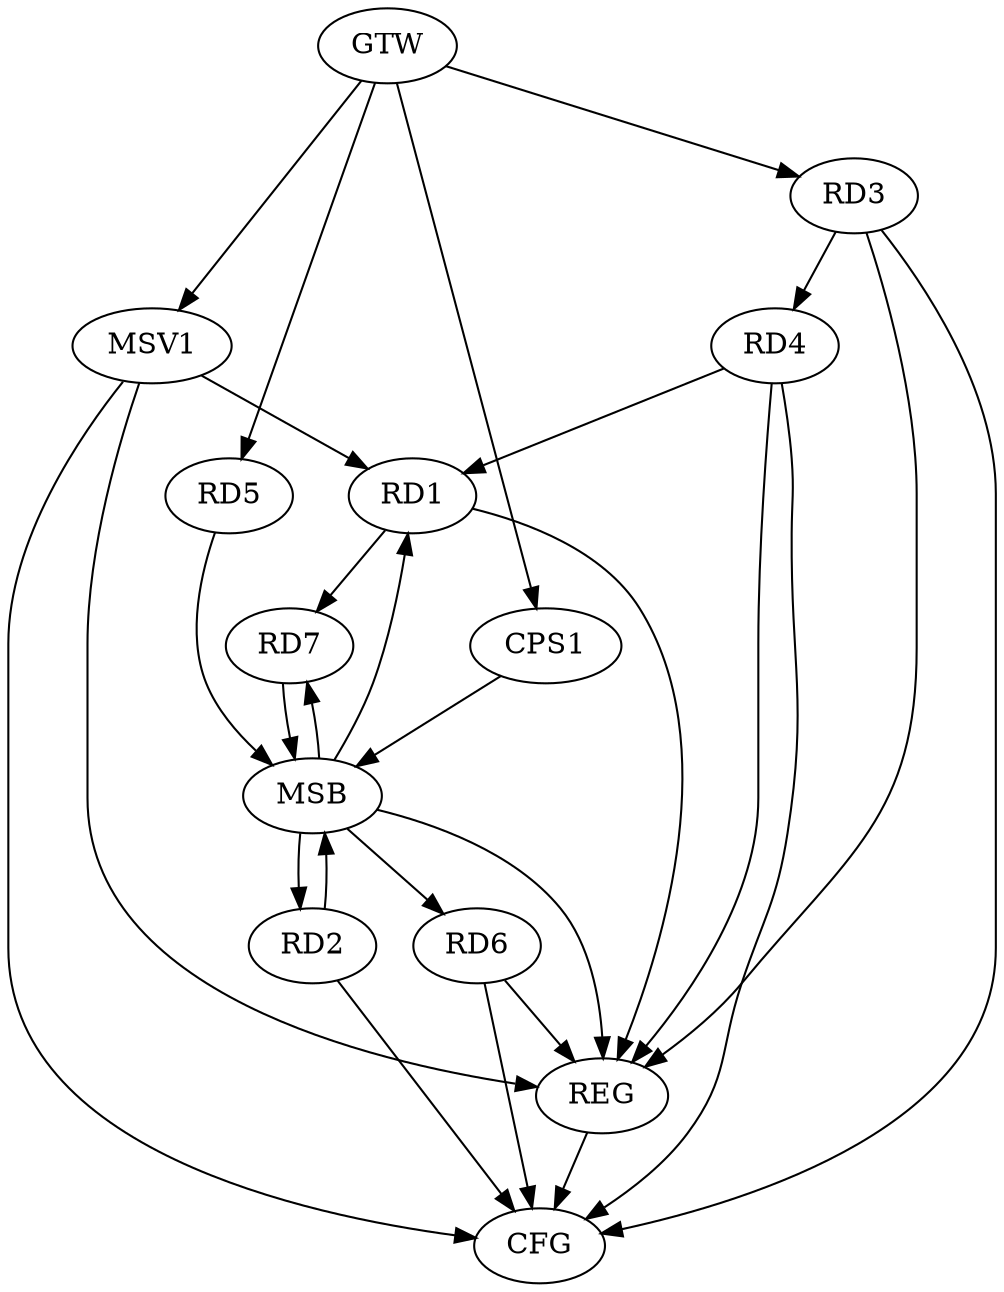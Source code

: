 strict digraph G {
  RD1 [ label="RD1" ];
  RD2 [ label="RD2" ];
  RD3 [ label="RD3" ];
  RD4 [ label="RD4" ];
  RD5 [ label="RD5" ];
  RD6 [ label="RD6" ];
  RD7 [ label="RD7" ];
  CPS1 [ label="CPS1" ];
  GTW [ label="GTW" ];
  REG [ label="REG" ];
  MSB [ label="MSB" ];
  CFG [ label="CFG" ];
  MSV1 [ label="MSV1" ];
  RD4 -> RD1;
  RD1 -> RD7;
  RD3 -> RD4;
  GTW -> RD3;
  GTW -> RD5;
  GTW -> CPS1;
  RD1 -> REG;
  RD3 -> REG;
  RD4 -> REG;
  RD6 -> REG;
  RD2 -> MSB;
  MSB -> REG;
  RD5 -> MSB;
  MSB -> RD1;
  MSB -> RD2;
  MSB -> RD6;
  RD7 -> MSB;
  CPS1 -> MSB;
  MSB -> RD7;
  RD2 -> CFG;
  RD4 -> CFG;
  RD3 -> CFG;
  RD6 -> CFG;
  REG -> CFG;
  MSV1 -> RD1;
  GTW -> MSV1;
  MSV1 -> REG;
  MSV1 -> CFG;
}
